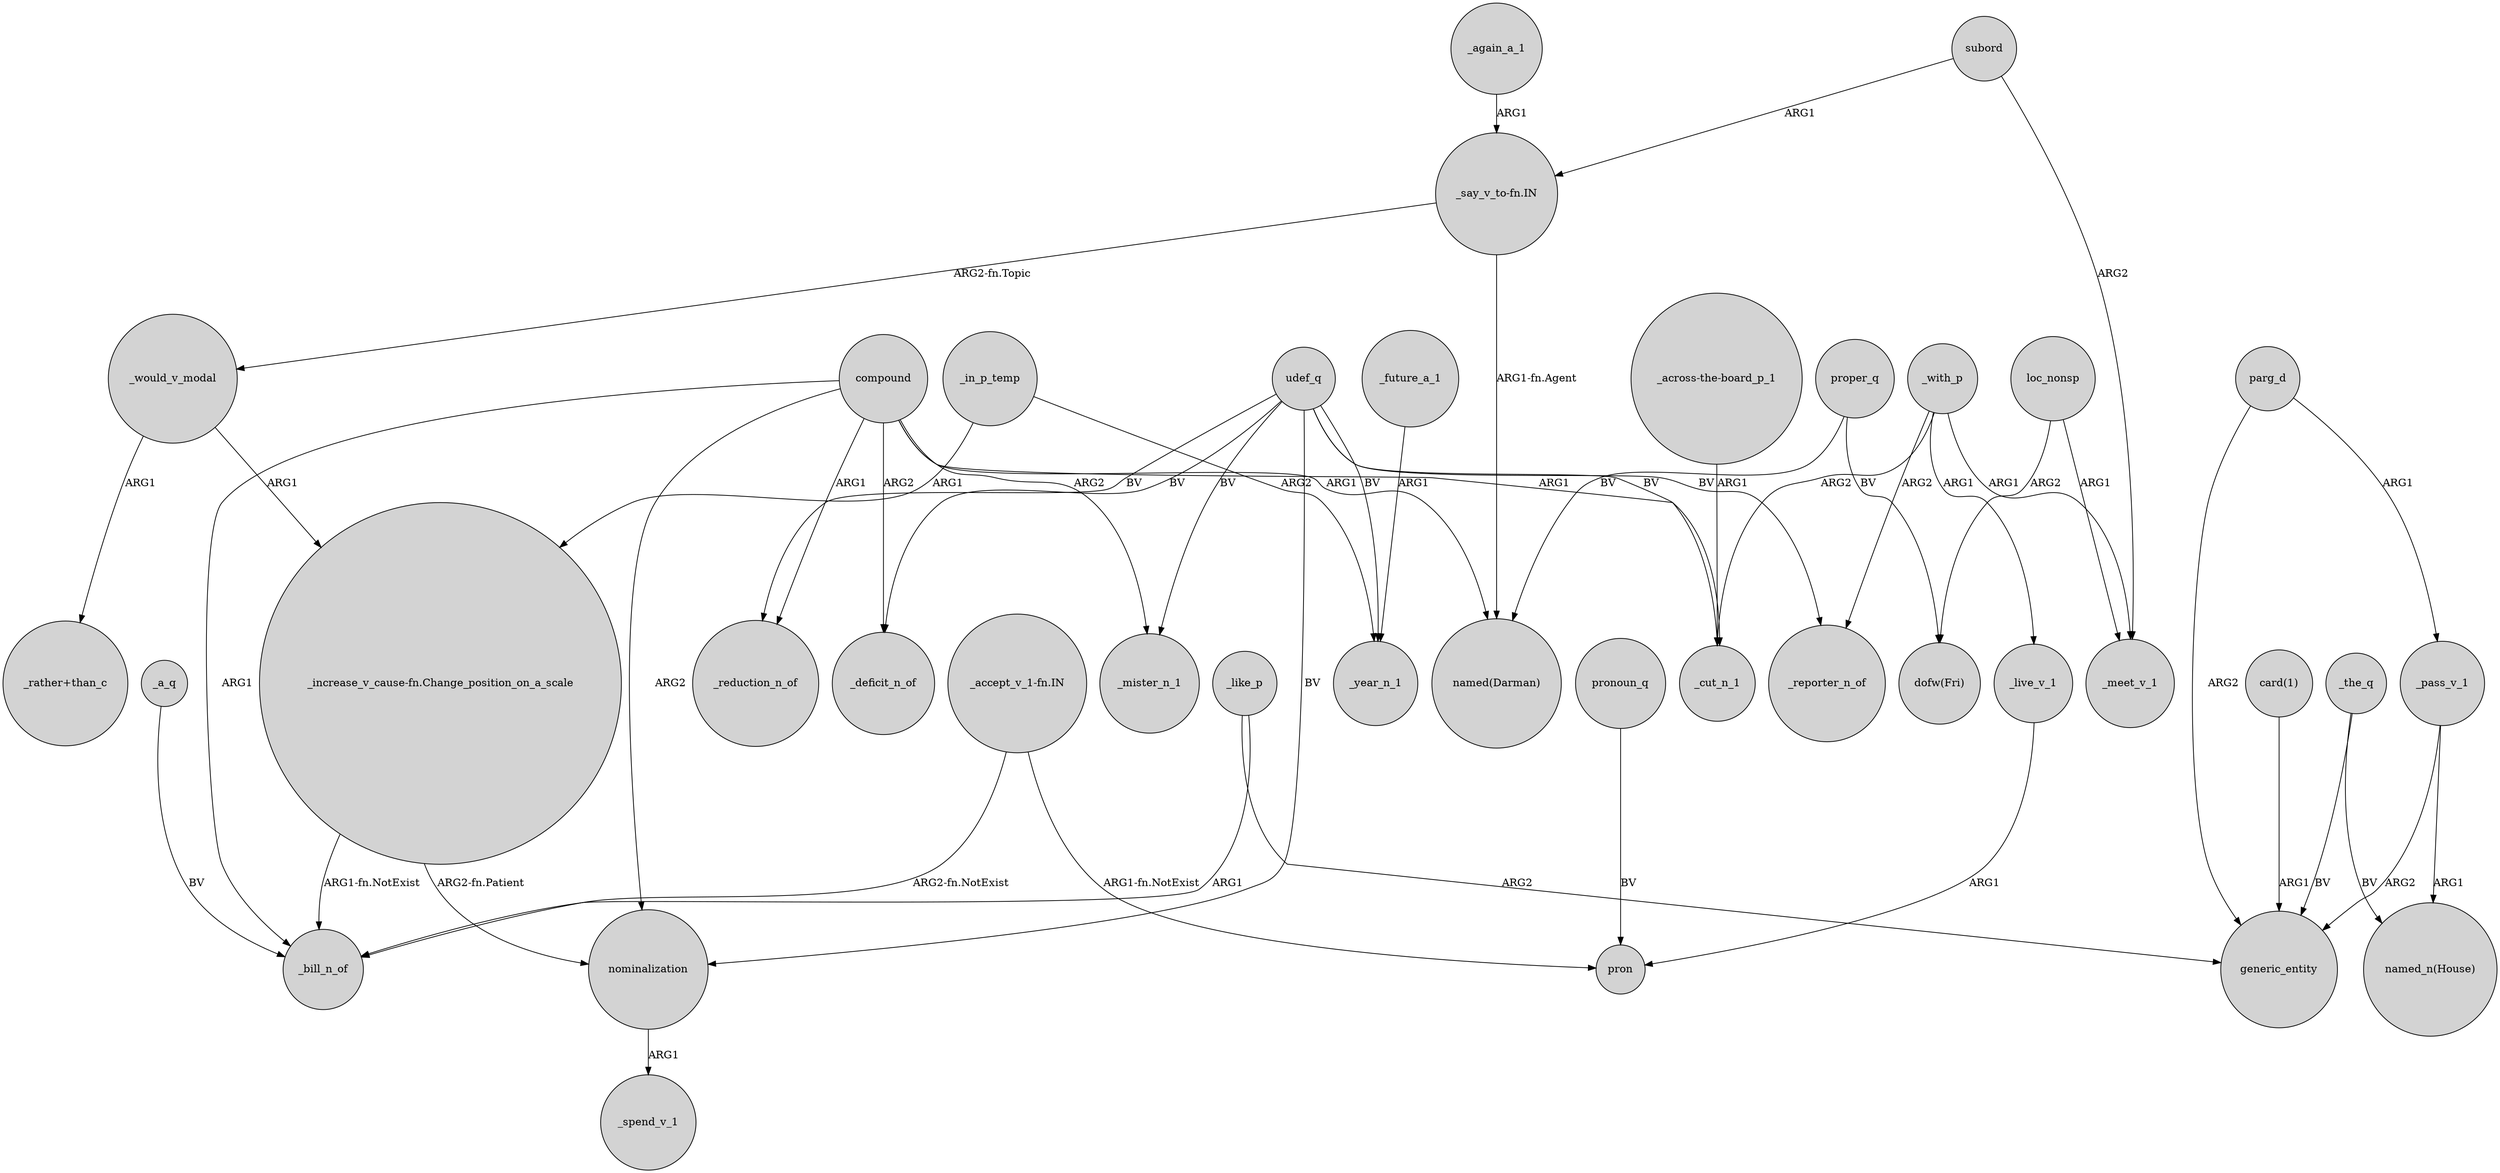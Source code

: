 digraph {
	node [shape=circle style=filled]
	"_say_v_to-fn.IN" -> _would_v_modal [label="ARG2-fn.Topic"]
	_the_q -> generic_entity [label=BV]
	proper_q -> "dofw(Fri)" [label=BV]
	_would_v_modal -> "_rather+than_c" [label=ARG1]
	_with_p -> _meet_v_1 [label=ARG1]
	loc_nonsp -> _meet_v_1 [label=ARG1]
	compound -> _bill_n_of [label=ARG1]
	nominalization -> _spend_v_1 [label=ARG1]
	"_increase_v_cause-fn.Change_position_on_a_scale" -> nominalization [label="ARG2-fn.Patient"]
	_with_p -> _reporter_n_of [label=ARG2]
	_a_q -> _bill_n_of [label=BV]
	_pass_v_1 -> "named_n(House)" [label=ARG1]
	parg_d -> generic_entity [label=ARG2]
	_in_p_temp -> "_increase_v_cause-fn.Change_position_on_a_scale" [label=ARG1]
	compound -> _mister_n_1 [label=ARG2]
	_would_v_modal -> "_increase_v_cause-fn.Change_position_on_a_scale" [label=ARG1]
	udef_q -> _reduction_n_of [label=BV]
	_live_v_1 -> pron [label=ARG1]
	"_across-the-board_p_1" -> _cut_n_1 [label=ARG1]
	udef_q -> _mister_n_1 [label=BV]
	parg_d -> _pass_v_1 [label=ARG1]
	subord -> "_say_v_to-fn.IN" [label=ARG1]
	compound -> nominalization [label=ARG2]
	"_accept_v_1-fn.IN" -> pron [label="ARG1-fn.NotExist"]
	"_accept_v_1-fn.IN" -> _bill_n_of [label="ARG2-fn.NotExist"]
	loc_nonsp -> "dofw(Fri)" [label=ARG2]
	udef_q -> _deficit_n_of [label=BV]
	_the_q -> "named_n(House)" [label=BV]
	_future_a_1 -> _year_n_1 [label=ARG1]
	_in_p_temp -> _year_n_1 [label=ARG2]
	pronoun_q -> pron [label=BV]
	_again_a_1 -> "_say_v_to-fn.IN" [label=ARG1]
	compound -> _cut_n_1 [label=ARG1]
	_with_p -> _live_v_1 [label=ARG1]
	_like_p -> _bill_n_of [label=ARG1]
	"_increase_v_cause-fn.Change_position_on_a_scale" -> _bill_n_of [label="ARG1-fn.NotExist"]
	compound -> _deficit_n_of [label=ARG2]
	udef_q -> _cut_n_1 [label=BV]
	udef_q -> _reporter_n_of [label=BV]
	udef_q -> nominalization [label=BV]
	compound -> _reduction_n_of [label=ARG1]
	compound -> "named(Darman)" [label=ARG1]
	"_say_v_to-fn.IN" -> "named(Darman)" [label="ARG1-fn.Agent"]
	"card(1)" -> generic_entity [label=ARG1]
	udef_q -> _year_n_1 [label=BV]
	_like_p -> generic_entity [label=ARG2]
	subord -> _meet_v_1 [label=ARG2]
	_pass_v_1 -> generic_entity [label=ARG2]
	_with_p -> _cut_n_1 [label=ARG2]
	proper_q -> "named(Darman)" [label=BV]
}
